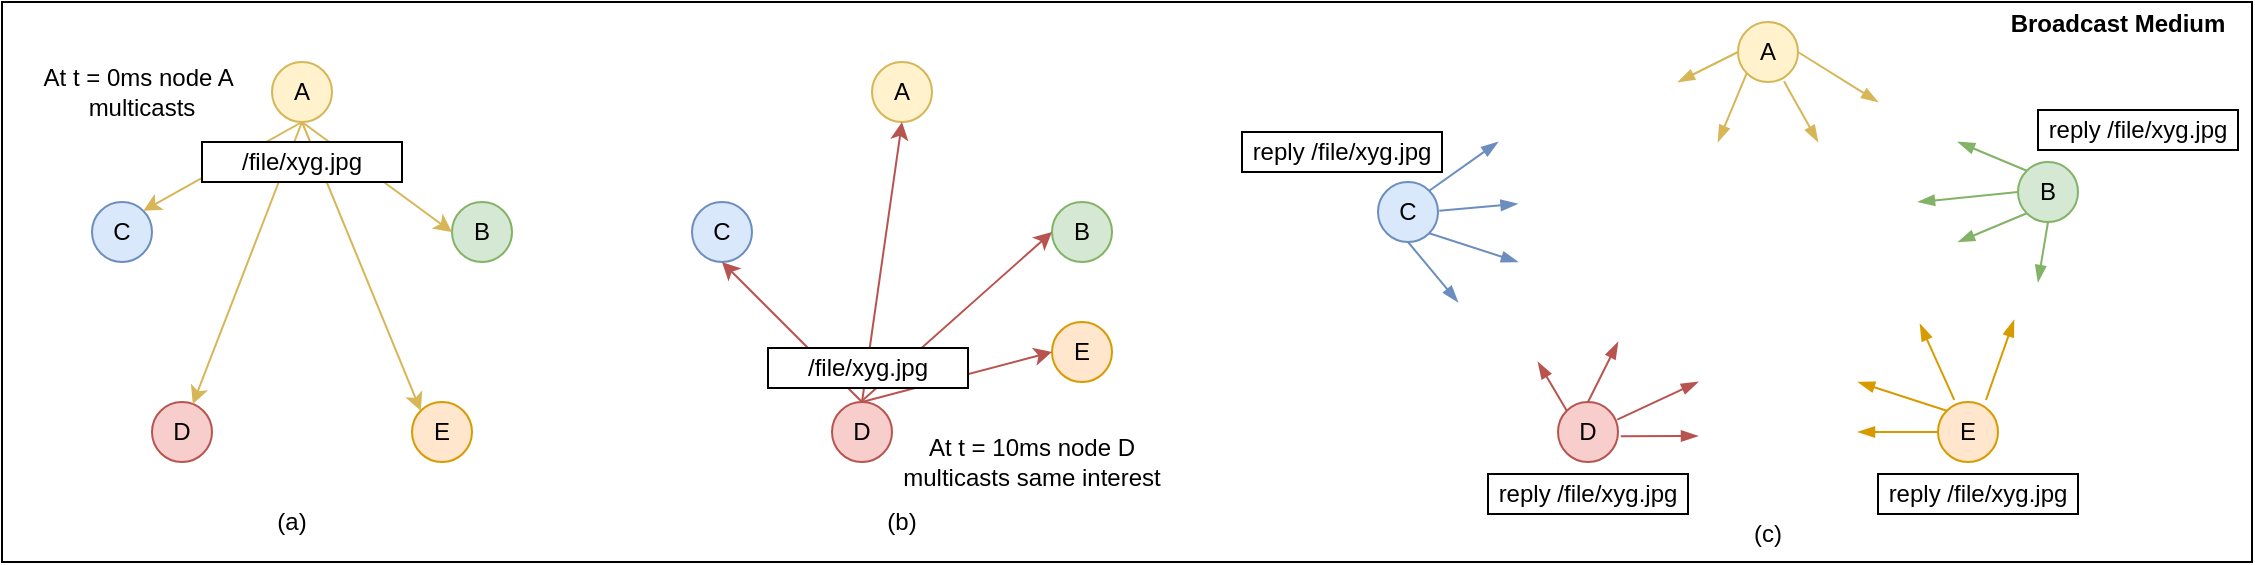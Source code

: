 <mxfile version="14.3.2" type="github">
  <diagram id="rXLFBrK-0Qv3lbd19XVb" name="Page-1">
    <mxGraphModel dx="879" dy="370" grid="1" gridSize="10" guides="1" tooltips="1" connect="1" arrows="1" fold="1" page="1" pageScale="1" pageWidth="850" pageHeight="1100" math="0" shadow="0">
      <root>
        <mxCell id="0" />
        <mxCell id="1" parent="0" />
        <mxCell id="V8BqJ2yRHNK_wXO8XiH2-6" value="&lt;b&gt;&lt;br&gt;&lt;/b&gt;" style="rounded=0;whiteSpace=wrap;html=1;" vertex="1" parent="1">
          <mxGeometry x="175" y="40" width="1125" height="280" as="geometry" />
        </mxCell>
        <mxCell id="V8BqJ2yRHNK_wXO8XiH2-1" value="C" style="ellipse;whiteSpace=wrap;html=1;aspect=fixed;fillColor=#dae8fc;strokeColor=#6c8ebf;" vertex="1" parent="1">
          <mxGeometry x="220" y="140" width="30" height="30" as="geometry" />
        </mxCell>
        <mxCell id="V8BqJ2yRHNK_wXO8XiH2-2" value="D" style="ellipse;whiteSpace=wrap;html=1;aspect=fixed;fillColor=#f8cecc;strokeColor=#b85450;" vertex="1" parent="1">
          <mxGeometry x="250" y="240" width="30" height="30" as="geometry" />
        </mxCell>
        <mxCell id="V8BqJ2yRHNK_wXO8XiH2-3" value="A" style="ellipse;whiteSpace=wrap;html=1;aspect=fixed;fillColor=#fff2cc;strokeColor=#d6b656;" vertex="1" parent="1">
          <mxGeometry x="310" y="70" width="30" height="30" as="geometry" />
        </mxCell>
        <mxCell id="V8BqJ2yRHNK_wXO8XiH2-4" value="B" style="ellipse;whiteSpace=wrap;html=1;aspect=fixed;fillColor=#d5e8d4;strokeColor=#82b366;" vertex="1" parent="1">
          <mxGeometry x="400" y="140" width="30" height="30" as="geometry" />
        </mxCell>
        <mxCell id="V8BqJ2yRHNK_wXO8XiH2-5" value="E" style="ellipse;whiteSpace=wrap;html=1;aspect=fixed;fillColor=#ffe6cc;strokeColor=#d79b00;" vertex="1" parent="1">
          <mxGeometry x="380" y="240" width="30" height="30" as="geometry" />
        </mxCell>
        <mxCell id="V8BqJ2yRHNK_wXO8XiH2-8" value="" style="endArrow=classic;html=1;entryX=0;entryY=0.5;entryDx=0;entryDy=0;exitX=0.5;exitY=1;exitDx=0;exitDy=0;fillColor=#fff2cc;strokeColor=#d6b656;" edge="1" parent="1" source="V8BqJ2yRHNK_wXO8XiH2-3" target="V8BqJ2yRHNK_wXO8XiH2-4">
          <mxGeometry width="50" height="50" relative="1" as="geometry">
            <mxPoint x="290" y="180" as="sourcePoint" />
            <mxPoint x="340" y="130" as="targetPoint" />
          </mxGeometry>
        </mxCell>
        <mxCell id="V8BqJ2yRHNK_wXO8XiH2-11" value="" style="endArrow=classic;html=1;exitX=0.5;exitY=1;exitDx=0;exitDy=0;fillColor=#fff2cc;strokeColor=#d6b656;" edge="1" parent="1" source="V8BqJ2yRHNK_wXO8XiH2-3" target="V8BqJ2yRHNK_wXO8XiH2-2">
          <mxGeometry width="50" height="50" relative="1" as="geometry">
            <mxPoint x="345.607" y="105.607" as="sourcePoint" />
            <mxPoint x="410" y="165" as="targetPoint" />
          </mxGeometry>
        </mxCell>
        <mxCell id="V8BqJ2yRHNK_wXO8XiH2-12" value="" style="endArrow=classic;html=1;entryX=1;entryY=0;entryDx=0;entryDy=0;fillColor=#fff2cc;strokeColor=#d6b656;" edge="1" parent="1" target="V8BqJ2yRHNK_wXO8XiH2-1">
          <mxGeometry width="50" height="50" relative="1" as="geometry">
            <mxPoint x="325" y="100" as="sourcePoint" />
            <mxPoint x="255.415" y="240.001" as="targetPoint" />
          </mxGeometry>
        </mxCell>
        <mxCell id="V8BqJ2yRHNK_wXO8XiH2-13" value="" style="endArrow=classic;html=1;exitX=0.5;exitY=1;exitDx=0;exitDy=0;entryX=0;entryY=0;entryDx=0;entryDy=0;fillColor=#fff2cc;strokeColor=#d6b656;" edge="1" parent="1" source="V8BqJ2yRHNK_wXO8XiH2-3" target="V8BqJ2yRHNK_wXO8XiH2-5">
          <mxGeometry width="50" height="50" relative="1" as="geometry">
            <mxPoint x="335" y="110" as="sourcePoint" />
            <mxPoint x="280.415" y="251.011" as="targetPoint" />
          </mxGeometry>
        </mxCell>
        <mxCell id="V8BqJ2yRHNK_wXO8XiH2-17" value="C" style="ellipse;whiteSpace=wrap;html=1;aspect=fixed;fillColor=#dae8fc;strokeColor=#6c8ebf;" vertex="1" parent="1">
          <mxGeometry x="520" y="140" width="30" height="30" as="geometry" />
        </mxCell>
        <mxCell id="V8BqJ2yRHNK_wXO8XiH2-18" value="D" style="ellipse;whiteSpace=wrap;html=1;aspect=fixed;fillColor=#f8cecc;strokeColor=#b85450;" vertex="1" parent="1">
          <mxGeometry x="590" y="240" width="30" height="30" as="geometry" />
        </mxCell>
        <mxCell id="V8BqJ2yRHNK_wXO8XiH2-19" value="A" style="ellipse;whiteSpace=wrap;html=1;aspect=fixed;fillColor=#fff2cc;strokeColor=#d6b656;" vertex="1" parent="1">
          <mxGeometry x="610" y="70" width="30" height="30" as="geometry" />
        </mxCell>
        <mxCell id="V8BqJ2yRHNK_wXO8XiH2-20" value="B" style="ellipse;whiteSpace=wrap;html=1;aspect=fixed;fillColor=#d5e8d4;strokeColor=#82b366;" vertex="1" parent="1">
          <mxGeometry x="700" y="140" width="30" height="30" as="geometry" />
        </mxCell>
        <mxCell id="V8BqJ2yRHNK_wXO8XiH2-21" value="E" style="ellipse;whiteSpace=wrap;html=1;aspect=fixed;fillColor=#ffe6cc;strokeColor=#d79b00;" vertex="1" parent="1">
          <mxGeometry x="700" y="200" width="30" height="30" as="geometry" />
        </mxCell>
        <mxCell id="V8BqJ2yRHNK_wXO8XiH2-23" value="" style="endArrow=none;html=1;exitX=0.5;exitY=1;exitDx=0;exitDy=0;endFill=0;startArrow=classic;startFill=1;entryX=0.5;entryY=0;entryDx=0;entryDy=0;fillColor=#f8cecc;strokeColor=#b85450;" edge="1" parent="1" source="V8BqJ2yRHNK_wXO8XiH2-19" target="V8BqJ2yRHNK_wXO8XiH2-18">
          <mxGeometry width="50" height="50" relative="1" as="geometry">
            <mxPoint x="645.607" y="105.607" as="sourcePoint" />
            <mxPoint x="607" y="240" as="targetPoint" />
          </mxGeometry>
        </mxCell>
        <mxCell id="V8BqJ2yRHNK_wXO8XiH2-26" value="" style="endArrow=none;html=1;exitX=0;exitY=0.5;exitDx=0;exitDy=0;endFill=0;startArrow=classic;startFill=1;entryX=0.503;entryY=-0.021;entryDx=0;entryDy=0;entryPerimeter=0;fillColor=#f8cecc;strokeColor=#b85450;" edge="1" parent="1" source="V8BqJ2yRHNK_wXO8XiH2-20" target="V8BqJ2yRHNK_wXO8XiH2-18">
          <mxGeometry width="50" height="50" relative="1" as="geometry">
            <mxPoint x="635" y="110" as="sourcePoint" />
            <mxPoint x="605" y="242" as="targetPoint" />
          </mxGeometry>
        </mxCell>
        <mxCell id="V8BqJ2yRHNK_wXO8XiH2-27" value="" style="endArrow=none;html=1;exitX=0.5;exitY=1;exitDx=0;exitDy=0;endFill=0;startArrow=classic;startFill=1;entryX=0.5;entryY=0;entryDx=0;entryDy=0;fillColor=#f8cecc;strokeColor=#b85450;" edge="1" parent="1" source="V8BqJ2yRHNK_wXO8XiH2-17" target="V8BqJ2yRHNK_wXO8XiH2-18">
          <mxGeometry width="50" height="50" relative="1" as="geometry">
            <mxPoint x="710.0" y="165.0" as="sourcePoint" />
            <mxPoint x="570" y="240" as="targetPoint" />
          </mxGeometry>
        </mxCell>
        <mxCell id="V8BqJ2yRHNK_wXO8XiH2-28" value="" style="endArrow=none;html=1;exitX=0;exitY=0.5;exitDx=0;exitDy=0;endFill=0;startArrow=classic;startFill=1;fillColor=#f8cecc;strokeColor=#b85450;" edge="1" parent="1" source="V8BqJ2yRHNK_wXO8XiH2-21">
          <mxGeometry width="50" height="50" relative="1" as="geometry">
            <mxPoint x="545.0" y="180.0" as="sourcePoint" />
            <mxPoint x="605" y="240" as="targetPoint" />
          </mxGeometry>
        </mxCell>
        <mxCell id="V8BqJ2yRHNK_wXO8XiH2-29" value="&lt;b&gt;Broadcast Medium&lt;/b&gt;" style="text;html=1;strokeColor=none;fillColor=none;align=center;verticalAlign=middle;whiteSpace=wrap;rounded=0;" vertex="1" parent="1">
          <mxGeometry x="1173" y="41" width="120" height="20" as="geometry" />
        </mxCell>
        <mxCell id="V8BqJ2yRHNK_wXO8XiH2-30" value="/file/xyg.jpg" style="text;html=1;align=center;verticalAlign=middle;whiteSpace=wrap;rounded=0;fontStyle=0;glass=0;strokeColor=#000000;fillColor=#ffffff;" vertex="1" parent="1">
          <mxGeometry x="275" y="110" width="100" height="20" as="geometry" />
        </mxCell>
        <mxCell id="V8BqJ2yRHNK_wXO8XiH2-39" value="/file/xyg.jpg" style="text;html=1;align=center;verticalAlign=middle;whiteSpace=wrap;rounded=0;fontStyle=0;glass=0;strokeColor=#000000;fillColor=#ffffff;" vertex="1" parent="1">
          <mxGeometry x="558" y="213" width="100" height="20" as="geometry" />
        </mxCell>
        <mxCell id="V8BqJ2yRHNK_wXO8XiH2-42" value="At t = 0ms node A&amp;nbsp;&lt;br&gt;multicasts" style="text;html=1;strokeColor=none;fillColor=none;align=center;verticalAlign=middle;whiteSpace=wrap;rounded=0;glass=0;" vertex="1" parent="1">
          <mxGeometry x="175" y="75" width="140" height="20" as="geometry" />
        </mxCell>
        <mxCell id="V8BqJ2yRHNK_wXO8XiH2-43" value="At t = 10ms node D&lt;br&gt;multicasts same interest" style="text;html=1;strokeColor=none;fillColor=none;align=center;verticalAlign=middle;whiteSpace=wrap;rounded=0;glass=0;" vertex="1" parent="1">
          <mxGeometry x="620" y="260" width="140" height="20" as="geometry" />
        </mxCell>
        <mxCell id="V8BqJ2yRHNK_wXO8XiH2-44" value="C" style="ellipse;whiteSpace=wrap;html=1;aspect=fixed;fillColor=#dae8fc;strokeColor=#6c8ebf;" vertex="1" parent="1">
          <mxGeometry x="863" y="130" width="30" height="30" as="geometry" />
        </mxCell>
        <mxCell id="V8BqJ2yRHNK_wXO8XiH2-45" value="D" style="ellipse;whiteSpace=wrap;html=1;aspect=fixed;fillColor=#f8cecc;strokeColor=#b85450;" vertex="1" parent="1">
          <mxGeometry x="953" y="240" width="30" height="30" as="geometry" />
        </mxCell>
        <mxCell id="V8BqJ2yRHNK_wXO8XiH2-46" value="A" style="ellipse;whiteSpace=wrap;html=1;aspect=fixed;fillColor=#fff2cc;strokeColor=#d6b656;" vertex="1" parent="1">
          <mxGeometry x="1043" y="50" width="30" height="30" as="geometry" />
        </mxCell>
        <mxCell id="V8BqJ2yRHNK_wXO8XiH2-47" value="B" style="ellipse;whiteSpace=wrap;html=1;aspect=fixed;fillColor=#d5e8d4;strokeColor=#82b366;" vertex="1" parent="1">
          <mxGeometry x="1183" y="120" width="30" height="30" as="geometry" />
        </mxCell>
        <mxCell id="V8BqJ2yRHNK_wXO8XiH2-48" value="E" style="ellipse;whiteSpace=wrap;html=1;aspect=fixed;fillColor=#ffe6cc;strokeColor=#d79b00;" vertex="1" parent="1">
          <mxGeometry x="1143" y="240" width="30" height="30" as="geometry" />
        </mxCell>
        <mxCell id="V8BqJ2yRHNK_wXO8XiH2-55" value="" style="endArrow=blockThin;html=1;exitX=1;exitY=0;exitDx=0;exitDy=0;endFill=1;jumpSize=3;shadow=0;fillColor=#dae8fc;strokeColor=#6c8ebf;" edge="1" parent="1" source="V8BqJ2yRHNK_wXO8XiH2-44">
          <mxGeometry width="50" height="50" relative="1" as="geometry">
            <mxPoint x="883" y="150" as="sourcePoint" />
            <mxPoint x="923" y="110" as="targetPoint" />
          </mxGeometry>
        </mxCell>
        <mxCell id="V8BqJ2yRHNK_wXO8XiH2-56" value="" style="endArrow=blockThin;html=1;exitX=1;exitY=0;exitDx=0;exitDy=0;entryX=0.487;entryY=0.655;entryDx=0;entryDy=0;entryPerimeter=0;endFill=1;jumpSize=3;shadow=0;fillColor=#dae8fc;strokeColor=#6c8ebf;" edge="1" parent="1">
          <mxGeometry width="50" height="50" relative="1" as="geometry">
            <mxPoint x="893.607" y="144.393" as="sourcePoint" />
            <mxPoint x="932.765" y="140.95" as="targetPoint" />
          </mxGeometry>
        </mxCell>
        <mxCell id="V8BqJ2yRHNK_wXO8XiH2-57" value="" style="endArrow=blockThin;html=1;exitX=1;exitY=1;exitDx=0;exitDy=0;endFill=1;jumpSize=3;shadow=0;fillColor=#dae8fc;strokeColor=#6c8ebf;" edge="1" parent="1" source="V8BqJ2yRHNK_wXO8XiH2-44">
          <mxGeometry width="50" height="50" relative="1" as="geometry">
            <mxPoint x="890" y="158" as="sourcePoint" />
            <mxPoint x="933" y="170" as="targetPoint" />
          </mxGeometry>
        </mxCell>
        <mxCell id="V8BqJ2yRHNK_wXO8XiH2-66" value="" style="endArrow=blockThin;html=1;exitX=0;exitY=0;exitDx=0;exitDy=0;endFill=1;jumpSize=3;shadow=0;fillColor=#f8cecc;strokeColor=#b85450;" edge="1" parent="1" source="V8BqJ2yRHNK_wXO8XiH2-45">
          <mxGeometry width="50" height="50" relative="1" as="geometry">
            <mxPoint x="973" y="234" as="sourcePoint" />
            <mxPoint x="943" y="220" as="targetPoint" />
          </mxGeometry>
        </mxCell>
        <mxCell id="V8BqJ2yRHNK_wXO8XiH2-67" value="" style="endArrow=blockThin;html=1;exitX=0.5;exitY=0;exitDx=0;exitDy=0;endFill=1;jumpSize=3;shadow=0;fillColor=#f8cecc;strokeColor=#b85450;" edge="1" parent="1" source="V8BqJ2yRHNK_wXO8XiH2-45">
          <mxGeometry width="50" height="50" relative="1" as="geometry">
            <mxPoint x="987.997" y="243.553" as="sourcePoint" />
            <mxPoint x="983" y="210" as="targetPoint" />
          </mxGeometry>
        </mxCell>
        <mxCell id="V8BqJ2yRHNK_wXO8XiH2-68" value="" style="endArrow=blockThin;html=1;endFill=1;jumpSize=3;shadow=0;fillColor=#f8cecc;strokeColor=#b85450;" edge="1" parent="1">
          <mxGeometry width="50" height="50" relative="1" as="geometry">
            <mxPoint x="984.39" y="257.16" as="sourcePoint" />
            <mxPoint x="1023" y="257" as="targetPoint" />
          </mxGeometry>
        </mxCell>
        <mxCell id="V8BqJ2yRHNK_wXO8XiH2-69" value="" style="endArrow=blockThin;html=1;exitX=0.988;exitY=0.293;exitDx=0;exitDy=0;exitPerimeter=0;endFill=1;jumpSize=3;shadow=0;fillColor=#f8cecc;strokeColor=#b85450;" edge="1" parent="1" source="V8BqJ2yRHNK_wXO8XiH2-45">
          <mxGeometry width="50" height="50" relative="1" as="geometry">
            <mxPoint x="989" y="250" as="sourcePoint" />
            <mxPoint x="1023" y="230" as="targetPoint" />
          </mxGeometry>
        </mxCell>
        <mxCell id="V8BqJ2yRHNK_wXO8XiH2-70" value="" style="endArrow=blockThin;html=1;exitX=0.5;exitY=1;exitDx=0;exitDy=0;endFill=1;jumpSize=3;shadow=0;fillColor=#dae8fc;strokeColor=#6c8ebf;" edge="1" parent="1" source="V8BqJ2yRHNK_wXO8XiH2-44">
          <mxGeometry width="50" height="50" relative="1" as="geometry">
            <mxPoint x="900" y="168" as="sourcePoint" />
            <mxPoint x="903" y="190" as="targetPoint" />
          </mxGeometry>
        </mxCell>
        <mxCell id="V8BqJ2yRHNK_wXO8XiH2-73" value="" style="endArrow=blockThin;html=1;exitX=0;exitY=0.5;exitDx=0;exitDy=0;endFill=1;jumpSize=3;shadow=0;fillColor=#fff2cc;strokeColor=#d6b656;" edge="1" parent="1" source="V8BqJ2yRHNK_wXO8XiH2-46">
          <mxGeometry width="50" height="50" relative="1" as="geometry">
            <mxPoint x="1023" y="160" as="sourcePoint" />
            <mxPoint x="1013" y="80" as="targetPoint" />
          </mxGeometry>
        </mxCell>
        <mxCell id="V8BqJ2yRHNK_wXO8XiH2-74" value="" style="endArrow=blockThin;html=1;exitX=0;exitY=1;exitDx=0;exitDy=0;endFill=1;jumpSize=3;shadow=0;fillColor=#fff2cc;strokeColor=#d6b656;" edge="1" parent="1" source="V8BqJ2yRHNK_wXO8XiH2-46">
          <mxGeometry width="50" height="50" relative="1" as="geometry">
            <mxPoint x="1033" y="130" as="sourcePoint" />
            <mxPoint x="1033" y="110" as="targetPoint" />
          </mxGeometry>
        </mxCell>
        <mxCell id="V8BqJ2yRHNK_wXO8XiH2-75" value="" style="endArrow=blockThin;html=1;exitX=1;exitY=0.5;exitDx=0;exitDy=0;endFill=1;jumpSize=3;shadow=0;fillColor=#fff2cc;strokeColor=#d6b656;" edge="1" parent="1" source="V8BqJ2yRHNK_wXO8XiH2-46">
          <mxGeometry width="50" height="50" relative="1" as="geometry">
            <mxPoint x="1073" y="140" as="sourcePoint" />
            <mxPoint x="1113" y="90" as="targetPoint" />
          </mxGeometry>
        </mxCell>
        <mxCell id="V8BqJ2yRHNK_wXO8XiH2-76" value="" style="endArrow=blockThin;html=1;exitX=0.766;exitY=0.987;exitDx=0;exitDy=0;exitPerimeter=0;endFill=1;jumpSize=3;shadow=0;fillColor=#fff2cc;strokeColor=#d6b656;" edge="1" parent="1" source="V8BqJ2yRHNK_wXO8XiH2-46">
          <mxGeometry width="50" height="50" relative="1" as="geometry">
            <mxPoint x="1053" y="160" as="sourcePoint" />
            <mxPoint x="1083" y="110" as="targetPoint" />
          </mxGeometry>
        </mxCell>
        <mxCell id="V8BqJ2yRHNK_wXO8XiH2-77" value="" style="endArrow=blockThin;html=1;exitX=0;exitY=0.5;exitDx=0;exitDy=0;endFill=1;jumpSize=3;shadow=0;fillColor=#ffe6cc;strokeColor=#d79b00;" edge="1" parent="1" source="V8BqJ2yRHNK_wXO8XiH2-48">
          <mxGeometry width="50" height="50" relative="1" as="geometry">
            <mxPoint x="1113" y="230" as="sourcePoint" />
            <mxPoint x="1103" y="255" as="targetPoint" />
          </mxGeometry>
        </mxCell>
        <mxCell id="V8BqJ2yRHNK_wXO8XiH2-78" value="" style="endArrow=blockThin;html=1;exitX=0;exitY=0;exitDx=0;exitDy=0;endFill=1;jumpSize=3;shadow=0;fillColor=#ffe6cc;strokeColor=#d79b00;" edge="1" parent="1" source="V8BqJ2yRHNK_wXO8XiH2-48">
          <mxGeometry width="50" height="50" relative="1" as="geometry">
            <mxPoint x="1103" y="240" as="sourcePoint" />
            <mxPoint x="1103" y="230" as="targetPoint" />
          </mxGeometry>
        </mxCell>
        <mxCell id="V8BqJ2yRHNK_wXO8XiH2-79" value="" style="endArrow=blockThin;html=1;exitX=0.238;exitY=-0.068;exitDx=0;exitDy=0;exitPerimeter=0;endFill=1;jumpSize=3;shadow=0;fillColor=#ffe6cc;strokeColor=#d79b00;" edge="1" parent="1">
          <mxGeometry width="50" height="50" relative="1" as="geometry">
            <mxPoint x="1151.14" y="238.96" as="sourcePoint" />
            <mxPoint x="1134" y="201" as="targetPoint" />
          </mxGeometry>
        </mxCell>
        <mxCell id="V8BqJ2yRHNK_wXO8XiH2-80" value="" style="endArrow=blockThin;html=1;endFill=1;jumpSize=3;shadow=0;fillColor=#ffe6cc;strokeColor=#d79b00;" edge="1" parent="1">
          <mxGeometry width="50" height="50" relative="1" as="geometry">
            <mxPoint x="1167" y="239" as="sourcePoint" />
            <mxPoint x="1181" y="199" as="targetPoint" />
          </mxGeometry>
        </mxCell>
        <mxCell id="V8BqJ2yRHNK_wXO8XiH2-81" value="" style="endArrow=blockThin;html=1;exitX=0;exitY=0;exitDx=0;exitDy=0;endFill=1;jumpSize=3;shadow=0;fillColor=#d5e8d4;strokeColor=#82b366;" edge="1" parent="1" source="V8BqJ2yRHNK_wXO8XiH2-47">
          <mxGeometry width="50" height="50" relative="1" as="geometry">
            <mxPoint x="1113" y="170" as="sourcePoint" />
            <mxPoint x="1153" y="110" as="targetPoint" />
          </mxGeometry>
        </mxCell>
        <mxCell id="V8BqJ2yRHNK_wXO8XiH2-82" value="" style="endArrow=blockThin;html=1;exitX=0;exitY=0.5;exitDx=0;exitDy=0;endFill=1;jumpSize=3;shadow=0;fillColor=#d5e8d4;strokeColor=#82b366;" edge="1" parent="1" source="V8BqJ2yRHNK_wXO8XiH2-47">
          <mxGeometry width="50" height="50" relative="1" as="geometry">
            <mxPoint x="1063" y="180" as="sourcePoint" />
            <mxPoint x="1133" y="140" as="targetPoint" />
          </mxGeometry>
        </mxCell>
        <mxCell id="V8BqJ2yRHNK_wXO8XiH2-83" value="" style="endArrow=blockThin;html=1;exitX=0;exitY=1;exitDx=0;exitDy=0;endFill=1;jumpSize=3;shadow=0;fillColor=#d5e8d4;strokeColor=#82b366;" edge="1" parent="1" source="V8BqJ2yRHNK_wXO8XiH2-47">
          <mxGeometry width="50" height="50" relative="1" as="geometry">
            <mxPoint x="1053" y="180" as="sourcePoint" />
            <mxPoint x="1153" y="160" as="targetPoint" />
          </mxGeometry>
        </mxCell>
        <mxCell id="V8BqJ2yRHNK_wXO8XiH2-84" value="" style="endArrow=blockThin;html=1;exitX=0.5;exitY=1;exitDx=0;exitDy=0;endFill=1;jumpSize=3;shadow=0;fillColor=#d5e8d4;strokeColor=#82b366;" edge="1" parent="1" source="V8BqJ2yRHNK_wXO8XiH2-47">
          <mxGeometry width="50" height="50" relative="1" as="geometry">
            <mxPoint x="1213" y="200" as="sourcePoint" />
            <mxPoint x="1193" y="180" as="targetPoint" />
          </mxGeometry>
        </mxCell>
        <mxCell id="V8BqJ2yRHNK_wXO8XiH2-85" value="reply /file/xyg.jpg" style="text;html=1;align=center;verticalAlign=middle;whiteSpace=wrap;rounded=0;fontStyle=0;glass=0;strokeColor=#000000;fillColor=#ffffff;" vertex="1" parent="1">
          <mxGeometry x="918" y="276" width="100" height="20" as="geometry" />
        </mxCell>
        <mxCell id="V8BqJ2yRHNK_wXO8XiH2-87" value="reply /file/xyg.jpg" style="text;html=1;align=center;verticalAlign=middle;whiteSpace=wrap;rounded=0;fontStyle=0;glass=0;strokeColor=#000000;fillColor=#ffffff;" vertex="1" parent="1">
          <mxGeometry x="1113" y="276" width="100" height="20" as="geometry" />
        </mxCell>
        <mxCell id="V8BqJ2yRHNK_wXO8XiH2-88" value="reply /file/xyg.jpg" style="text;html=1;align=center;verticalAlign=middle;whiteSpace=wrap;rounded=0;fontStyle=0;glass=0;strokeColor=#000000;fillColor=#ffffff;" vertex="1" parent="1">
          <mxGeometry x="1193" y="94" width="100" height="20" as="geometry" />
        </mxCell>
        <mxCell id="V8BqJ2yRHNK_wXO8XiH2-89" value="reply /file/xyg.jpg" style="text;html=1;align=center;verticalAlign=middle;whiteSpace=wrap;rounded=0;fontStyle=0;glass=0;strokeColor=#000000;fillColor=#ffffff;" vertex="1" parent="1">
          <mxGeometry x="795" y="105" width="100" height="20" as="geometry" />
        </mxCell>
        <mxCell id="V8BqJ2yRHNK_wXO8XiH2-91" value="(a)" style="text;html=1;strokeColor=none;fillColor=none;align=center;verticalAlign=middle;whiteSpace=wrap;rounded=0;glass=0;" vertex="1" parent="1">
          <mxGeometry x="300" y="290" width="40" height="20" as="geometry" />
        </mxCell>
        <mxCell id="V8BqJ2yRHNK_wXO8XiH2-92" value="(b)" style="text;html=1;strokeColor=none;fillColor=none;align=center;verticalAlign=middle;whiteSpace=wrap;rounded=0;glass=0;" vertex="1" parent="1">
          <mxGeometry x="605" y="290" width="40" height="20" as="geometry" />
        </mxCell>
        <mxCell id="V8BqJ2yRHNK_wXO8XiH2-93" value="(c)" style="text;html=1;strokeColor=none;fillColor=none;align=center;verticalAlign=middle;whiteSpace=wrap;rounded=0;glass=0;" vertex="1" parent="1">
          <mxGeometry x="1038" y="296" width="40" height="20" as="geometry" />
        </mxCell>
      </root>
    </mxGraphModel>
  </diagram>
</mxfile>

